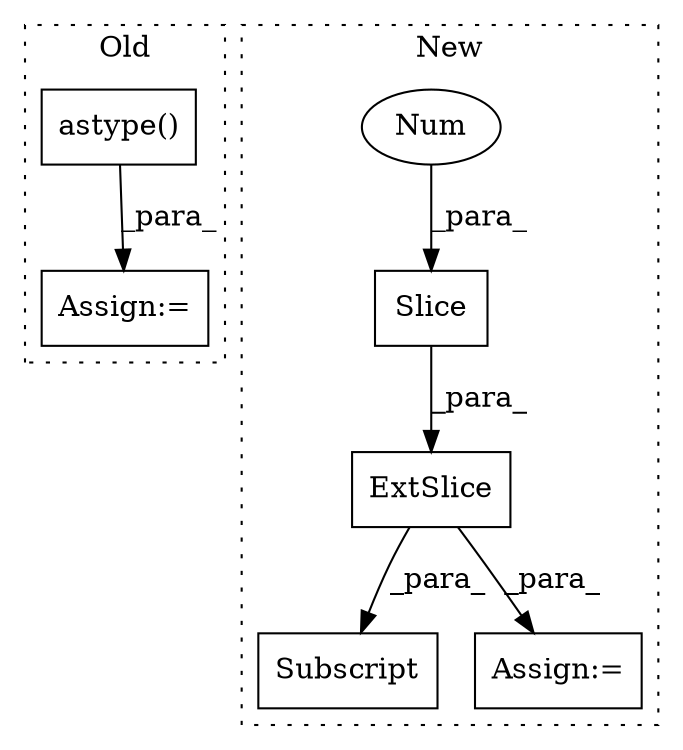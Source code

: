digraph G {
subgraph cluster0 {
1 [label="astype()" a="75" s="1116,1138" l="19,1" shape="box"];
6 [label="Assign:=" a="68" s="1113" l="3" shape="box"];
label = "Old";
style="dotted";
}
subgraph cluster1 {
2 [label="Slice" a="80" s="938" l="1" shape="box"];
3 [label="Num" a="76" s="939" l="1" shape="ellipse"];
4 [label="Subscript" a="63" s="923,0" l="18,0" shape="box"];
5 [label="ExtSlice" a="85" s="923" l="11" shape="box"];
7 [label="Assign:=" a="68" s="1132" l="3" shape="box"];
label = "New";
style="dotted";
}
1 -> 6 [label="_para_"];
2 -> 5 [label="_para_"];
3 -> 2 [label="_para_"];
5 -> 4 [label="_para_"];
5 -> 7 [label="_para_"];
}